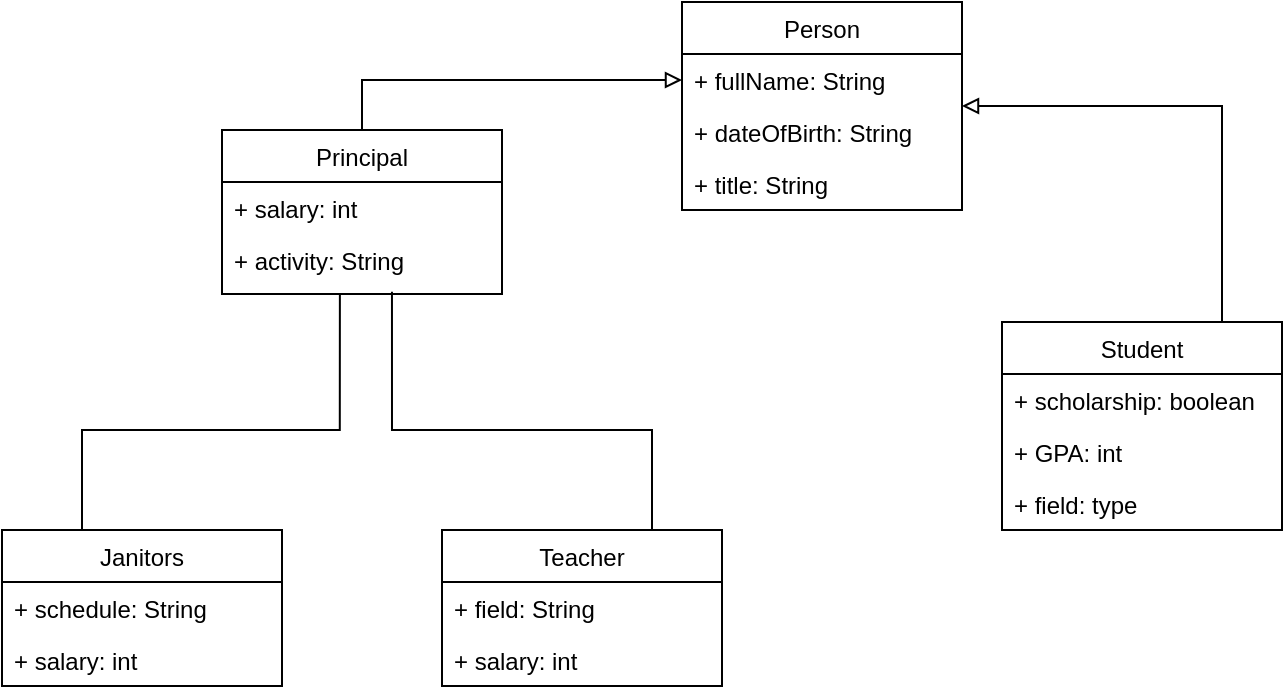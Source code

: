 <mxfile version="14.9.1" type="github">
  <diagram id="-rNBAsy77ClEbD6ODzVn" name="Page-1">
    <mxGraphModel dx="1406" dy="576" grid="1" gridSize="10" guides="1" tooltips="1" connect="1" arrows="1" fold="1" page="1" pageScale="1" pageWidth="850" pageHeight="1100" math="0" shadow="0">
      <root>
        <mxCell id="0" />
        <mxCell id="1" parent="0" />
        <mxCell id="0MdMD2CFPYfYI7Gz4Qaa-21" value="" style="edgeStyle=orthogonalEdgeStyle;rounded=0;orthogonalLoop=1;jettySize=auto;html=1;endArrow=block;endFill=0;entryX=0;entryY=0.5;entryDx=0;entryDy=0;exitX=0.5;exitY=0;exitDx=0;exitDy=0;" edge="1" parent="1" source="0MdMD2CFPYfYI7Gz4Qaa-27" target="0MdMD2CFPYfYI7Gz4Qaa-24">
          <mxGeometry relative="1" as="geometry">
            <mxPoint x="200" y="220" as="sourcePoint" />
            <mxPoint x="330" y="69" as="targetPoint" />
            <Array as="points">
              <mxPoint x="200" y="155" />
            </Array>
          </mxGeometry>
        </mxCell>
        <mxCell id="0MdMD2CFPYfYI7Gz4Qaa-23" value="Person" style="swimlane;fontStyle=0;childLayout=stackLayout;horizontal=1;startSize=26;fillColor=none;horizontalStack=0;resizeParent=1;resizeParentMax=0;resizeLast=0;collapsible=1;marginBottom=0;" vertex="1" parent="1">
          <mxGeometry x="360" y="116" width="140" height="104" as="geometry" />
        </mxCell>
        <mxCell id="0MdMD2CFPYfYI7Gz4Qaa-24" value="+ fullName: String" style="text;strokeColor=none;fillColor=none;align=left;verticalAlign=top;spacingLeft=4;spacingRight=4;overflow=hidden;rotatable=0;points=[[0,0.5],[1,0.5]];portConstraint=eastwest;" vertex="1" parent="0MdMD2CFPYfYI7Gz4Qaa-23">
          <mxGeometry y="26" width="140" height="26" as="geometry" />
        </mxCell>
        <mxCell id="0MdMD2CFPYfYI7Gz4Qaa-25" value="+ dateOfBirth: String" style="text;strokeColor=none;fillColor=none;align=left;verticalAlign=top;spacingLeft=4;spacingRight=4;overflow=hidden;rotatable=0;points=[[0,0.5],[1,0.5]];portConstraint=eastwest;" vertex="1" parent="0MdMD2CFPYfYI7Gz4Qaa-23">
          <mxGeometry y="52" width="140" height="26" as="geometry" />
        </mxCell>
        <mxCell id="0MdMD2CFPYfYI7Gz4Qaa-26" value="+ title: String" style="text;strokeColor=none;fillColor=none;align=left;verticalAlign=top;spacingLeft=4;spacingRight=4;overflow=hidden;rotatable=0;points=[[0,0.5],[1,0.5]];portConstraint=eastwest;" vertex="1" parent="0MdMD2CFPYfYI7Gz4Qaa-23">
          <mxGeometry y="78" width="140" height="26" as="geometry" />
        </mxCell>
        <mxCell id="0MdMD2CFPYfYI7Gz4Qaa-27" value="Principal" style="swimlane;fontStyle=0;childLayout=stackLayout;horizontal=1;startSize=26;fillColor=none;horizontalStack=0;resizeParent=1;resizeParentMax=0;resizeLast=0;collapsible=1;marginBottom=0;" vertex="1" parent="1">
          <mxGeometry x="130" y="180" width="140" height="82" as="geometry">
            <mxRectangle x="130" y="220" width="80" height="26" as="alternateBounds" />
          </mxGeometry>
        </mxCell>
        <mxCell id="0MdMD2CFPYfYI7Gz4Qaa-59" value="+ salary: int" style="text;strokeColor=none;fillColor=none;align=left;verticalAlign=top;spacingLeft=4;spacingRight=4;overflow=hidden;rotatable=0;points=[[0,0.5],[1,0.5]];portConstraint=eastwest;" vertex="1" parent="0MdMD2CFPYfYI7Gz4Qaa-27">
          <mxGeometry y="26" width="140" height="26" as="geometry" />
        </mxCell>
        <mxCell id="0MdMD2CFPYfYI7Gz4Qaa-28" value="+ activity: String&#xa;" style="text;strokeColor=none;fillColor=none;align=left;verticalAlign=top;spacingLeft=4;spacingRight=4;overflow=hidden;rotatable=0;points=[[0,0.5],[1,0.5]];portConstraint=eastwest;" vertex="1" parent="0MdMD2CFPYfYI7Gz4Qaa-27">
          <mxGeometry y="52" width="140" height="30" as="geometry" />
        </mxCell>
        <mxCell id="0MdMD2CFPYfYI7Gz4Qaa-53" style="edgeStyle=orthogonalEdgeStyle;rounded=0;orthogonalLoop=1;jettySize=auto;html=1;exitX=0.75;exitY=0;exitDx=0;exitDy=0;entryX=0.607;entryY=0.962;entryDx=0;entryDy=0;entryPerimeter=0;endArrow=none;endFill=0;" edge="1" parent="1" source="0MdMD2CFPYfYI7Gz4Qaa-43" target="0MdMD2CFPYfYI7Gz4Qaa-28">
          <mxGeometry relative="1" as="geometry">
            <Array as="points">
              <mxPoint x="345" y="330" />
              <mxPoint x="215" y="330" />
            </Array>
          </mxGeometry>
        </mxCell>
        <mxCell id="0MdMD2CFPYfYI7Gz4Qaa-43" value="Teacher" style="swimlane;fontStyle=0;childLayout=stackLayout;horizontal=1;startSize=26;fillColor=none;horizontalStack=0;resizeParent=1;resizeParentMax=0;resizeLast=0;collapsible=1;marginBottom=0;" vertex="1" parent="1">
          <mxGeometry x="240" y="380" width="140" height="78" as="geometry" />
        </mxCell>
        <mxCell id="0MdMD2CFPYfYI7Gz4Qaa-44" value="+ field: String" style="text;strokeColor=none;fillColor=none;align=left;verticalAlign=top;spacingLeft=4;spacingRight=4;overflow=hidden;rotatable=0;points=[[0,0.5],[1,0.5]];portConstraint=eastwest;" vertex="1" parent="0MdMD2CFPYfYI7Gz4Qaa-43">
          <mxGeometry y="26" width="140" height="26" as="geometry" />
        </mxCell>
        <mxCell id="0MdMD2CFPYfYI7Gz4Qaa-45" value="+ salary: int" style="text;strokeColor=none;fillColor=none;align=left;verticalAlign=top;spacingLeft=4;spacingRight=4;overflow=hidden;rotatable=0;points=[[0,0.5],[1,0.5]];portConstraint=eastwest;" vertex="1" parent="0MdMD2CFPYfYI7Gz4Qaa-43">
          <mxGeometry y="52" width="140" height="26" as="geometry" />
        </mxCell>
        <mxCell id="0MdMD2CFPYfYI7Gz4Qaa-52" style="edgeStyle=orthogonalEdgeStyle;rounded=0;orthogonalLoop=1;jettySize=auto;html=1;entryX=1;entryY=0.5;entryDx=0;entryDy=0;endArrow=block;endFill=0;" edge="1" parent="1" source="0MdMD2CFPYfYI7Gz4Qaa-47" target="0MdMD2CFPYfYI7Gz4Qaa-23">
          <mxGeometry relative="1" as="geometry">
            <Array as="points">
              <mxPoint x="630" y="168" />
            </Array>
          </mxGeometry>
        </mxCell>
        <mxCell id="0MdMD2CFPYfYI7Gz4Qaa-47" value="Student" style="swimlane;fontStyle=0;childLayout=stackLayout;horizontal=1;startSize=26;fillColor=none;horizontalStack=0;resizeParent=1;resizeParentMax=0;resizeLast=0;collapsible=1;marginBottom=0;" vertex="1" parent="1">
          <mxGeometry x="520" y="276" width="140" height="104" as="geometry" />
        </mxCell>
        <mxCell id="0MdMD2CFPYfYI7Gz4Qaa-48" value="+ scholarship: boolean" style="text;strokeColor=none;fillColor=none;align=left;verticalAlign=top;spacingLeft=4;spacingRight=4;overflow=hidden;rotatable=0;points=[[0,0.5],[1,0.5]];portConstraint=eastwest;" vertex="1" parent="0MdMD2CFPYfYI7Gz4Qaa-47">
          <mxGeometry y="26" width="140" height="26" as="geometry" />
        </mxCell>
        <mxCell id="0MdMD2CFPYfYI7Gz4Qaa-49" value="+ GPA: int" style="text;strokeColor=none;fillColor=none;align=left;verticalAlign=top;spacingLeft=4;spacingRight=4;overflow=hidden;rotatable=0;points=[[0,0.5],[1,0.5]];portConstraint=eastwest;" vertex="1" parent="0MdMD2CFPYfYI7Gz4Qaa-47">
          <mxGeometry y="52" width="140" height="26" as="geometry" />
        </mxCell>
        <mxCell id="0MdMD2CFPYfYI7Gz4Qaa-50" value="+ field: type" style="text;strokeColor=none;fillColor=none;align=left;verticalAlign=top;spacingLeft=4;spacingRight=4;overflow=hidden;rotatable=0;points=[[0,0.5],[1,0.5]];portConstraint=eastwest;" vertex="1" parent="0MdMD2CFPYfYI7Gz4Qaa-47">
          <mxGeometry y="78" width="140" height="26" as="geometry" />
        </mxCell>
        <mxCell id="0MdMD2CFPYfYI7Gz4Qaa-58" style="edgeStyle=orthogonalEdgeStyle;rounded=0;orthogonalLoop=1;jettySize=auto;html=1;endArrow=none;endFill=0;entryX=0.421;entryY=1;entryDx=0;entryDy=0;entryPerimeter=0;" edge="1" parent="1" source="0MdMD2CFPYfYI7Gz4Qaa-54" target="0MdMD2CFPYfYI7Gz4Qaa-28">
          <mxGeometry relative="1" as="geometry">
            <mxPoint x="188" y="280" as="targetPoint" />
            <Array as="points">
              <mxPoint x="60" y="330" />
              <mxPoint x="189" y="330" />
            </Array>
          </mxGeometry>
        </mxCell>
        <mxCell id="0MdMD2CFPYfYI7Gz4Qaa-54" value="Janitors" style="swimlane;fontStyle=0;childLayout=stackLayout;horizontal=1;startSize=26;fillColor=none;horizontalStack=0;resizeParent=1;resizeParentMax=0;resizeLast=0;collapsible=1;marginBottom=0;" vertex="1" parent="1">
          <mxGeometry x="20" y="380" width="140" height="78" as="geometry" />
        </mxCell>
        <mxCell id="0MdMD2CFPYfYI7Gz4Qaa-55" value="+ schedule: String" style="text;strokeColor=none;fillColor=none;align=left;verticalAlign=top;spacingLeft=4;spacingRight=4;overflow=hidden;rotatable=0;points=[[0,0.5],[1,0.5]];portConstraint=eastwest;" vertex="1" parent="0MdMD2CFPYfYI7Gz4Qaa-54">
          <mxGeometry y="26" width="140" height="26" as="geometry" />
        </mxCell>
        <mxCell id="0MdMD2CFPYfYI7Gz4Qaa-56" value="+ salary: int" style="text;strokeColor=none;fillColor=none;align=left;verticalAlign=top;spacingLeft=4;spacingRight=4;overflow=hidden;rotatable=0;points=[[0,0.5],[1,0.5]];portConstraint=eastwest;" vertex="1" parent="0MdMD2CFPYfYI7Gz4Qaa-54">
          <mxGeometry y="52" width="140" height="26" as="geometry" />
        </mxCell>
      </root>
    </mxGraphModel>
  </diagram>
</mxfile>
